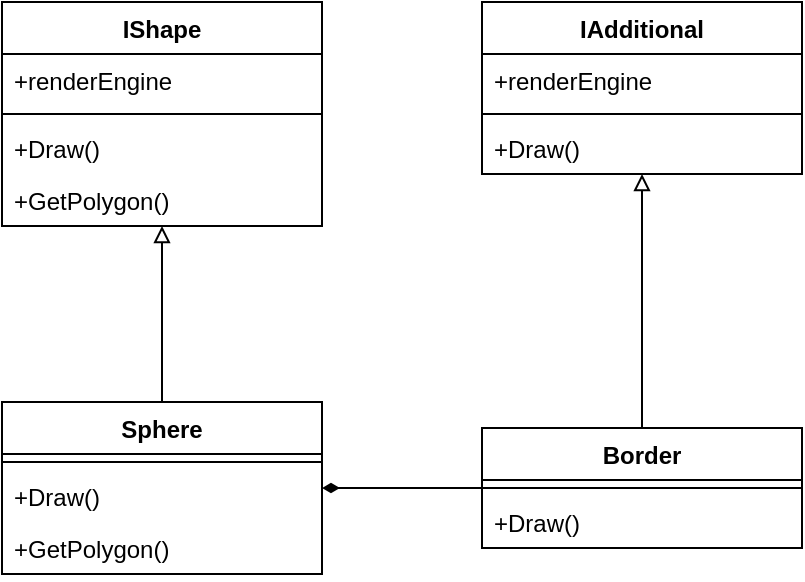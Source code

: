 <mxfile version="22.1.11" type="device">
  <diagram name="第 1 页" id="MGmsbxc1-ohPt3fkLZcL">
    <mxGraphModel dx="1434" dy="844" grid="1" gridSize="10" guides="1" tooltips="1" connect="1" arrows="1" fold="1" page="1" pageScale="1" pageWidth="827" pageHeight="1169" math="0" shadow="0">
      <root>
        <mxCell id="0" />
        <mxCell id="1" parent="0" />
        <mxCell id="htJsJHvaCLPs6YvU7QP3-1" value="IShape" style="swimlane;fontStyle=1;align=center;verticalAlign=top;childLayout=stackLayout;horizontal=1;startSize=26;horizontalStack=0;resizeParent=1;resizeParentMax=0;resizeLast=0;collapsible=1;marginBottom=0;whiteSpace=wrap;html=1;" vertex="1" parent="1">
          <mxGeometry x="120" y="280" width="160" height="112" as="geometry" />
        </mxCell>
        <mxCell id="htJsJHvaCLPs6YvU7QP3-2" value="+renderEngine" style="text;strokeColor=none;fillColor=none;align=left;verticalAlign=top;spacingLeft=4;spacingRight=4;overflow=hidden;rotatable=0;points=[[0,0.5],[1,0.5]];portConstraint=eastwest;whiteSpace=wrap;html=1;" vertex="1" parent="htJsJHvaCLPs6YvU7QP3-1">
          <mxGeometry y="26" width="160" height="26" as="geometry" />
        </mxCell>
        <mxCell id="htJsJHvaCLPs6YvU7QP3-3" value="" style="line;strokeWidth=1;fillColor=none;align=left;verticalAlign=middle;spacingTop=-1;spacingLeft=3;spacingRight=3;rotatable=0;labelPosition=right;points=[];portConstraint=eastwest;strokeColor=inherit;" vertex="1" parent="htJsJHvaCLPs6YvU7QP3-1">
          <mxGeometry y="52" width="160" height="8" as="geometry" />
        </mxCell>
        <mxCell id="htJsJHvaCLPs6YvU7QP3-4" value="+Draw()" style="text;strokeColor=none;fillColor=none;align=left;verticalAlign=top;spacingLeft=4;spacingRight=4;overflow=hidden;rotatable=0;points=[[0,0.5],[1,0.5]];portConstraint=eastwest;whiteSpace=wrap;html=1;" vertex="1" parent="htJsJHvaCLPs6YvU7QP3-1">
          <mxGeometry y="60" width="160" height="26" as="geometry" />
        </mxCell>
        <mxCell id="htJsJHvaCLPs6YvU7QP3-5" value="+GetPolygon()" style="text;strokeColor=none;fillColor=none;align=left;verticalAlign=top;spacingLeft=4;spacingRight=4;overflow=hidden;rotatable=0;points=[[0,0.5],[1,0.5]];portConstraint=eastwest;whiteSpace=wrap;html=1;" vertex="1" parent="htJsJHvaCLPs6YvU7QP3-1">
          <mxGeometry y="86" width="160" height="26" as="geometry" />
        </mxCell>
        <mxCell id="htJsJHvaCLPs6YvU7QP3-6" style="rounded=0;orthogonalLoop=1;jettySize=auto;html=1;endArrow=block;endFill=0;" edge="1" parent="1" source="htJsJHvaCLPs6YvU7QP3-8" target="htJsJHvaCLPs6YvU7QP3-1">
          <mxGeometry relative="1" as="geometry" />
        </mxCell>
        <mxCell id="htJsJHvaCLPs6YvU7QP3-7" style="rounded=0;orthogonalLoop=1;jettySize=auto;html=1;endArrow=none;endFill=0;startArrow=diamondThin;startFill=1;" edge="1" parent="1" source="htJsJHvaCLPs6YvU7QP3-8" target="htJsJHvaCLPs6YvU7QP3-17">
          <mxGeometry relative="1" as="geometry" />
        </mxCell>
        <mxCell id="htJsJHvaCLPs6YvU7QP3-8" value="Sphere" style="swimlane;fontStyle=1;align=center;verticalAlign=top;childLayout=stackLayout;horizontal=1;startSize=26;horizontalStack=0;resizeParent=1;resizeParentMax=0;resizeLast=0;collapsible=1;marginBottom=0;whiteSpace=wrap;html=1;" vertex="1" parent="1">
          <mxGeometry x="120" y="480" width="160" height="86" as="geometry" />
        </mxCell>
        <mxCell id="htJsJHvaCLPs6YvU7QP3-9" value="" style="line;strokeWidth=1;fillColor=none;align=left;verticalAlign=middle;spacingTop=-1;spacingLeft=3;spacingRight=3;rotatable=0;labelPosition=right;points=[];portConstraint=eastwest;strokeColor=inherit;" vertex="1" parent="htJsJHvaCLPs6YvU7QP3-8">
          <mxGeometry y="26" width="160" height="8" as="geometry" />
        </mxCell>
        <mxCell id="htJsJHvaCLPs6YvU7QP3-10" value="+Draw()" style="text;strokeColor=none;fillColor=none;align=left;verticalAlign=top;spacingLeft=4;spacingRight=4;overflow=hidden;rotatable=0;points=[[0,0.5],[1,0.5]];portConstraint=eastwest;whiteSpace=wrap;html=1;" vertex="1" parent="htJsJHvaCLPs6YvU7QP3-8">
          <mxGeometry y="34" width="160" height="26" as="geometry" />
        </mxCell>
        <mxCell id="htJsJHvaCLPs6YvU7QP3-11" value="+GetPolygon()" style="text;strokeColor=none;fillColor=none;align=left;verticalAlign=top;spacingLeft=4;spacingRight=4;overflow=hidden;rotatable=0;points=[[0,0.5],[1,0.5]];portConstraint=eastwest;whiteSpace=wrap;html=1;" vertex="1" parent="htJsJHvaCLPs6YvU7QP3-8">
          <mxGeometry y="60" width="160" height="26" as="geometry" />
        </mxCell>
        <mxCell id="htJsJHvaCLPs6YvU7QP3-12" value="IAdditional" style="swimlane;fontStyle=1;align=center;verticalAlign=top;childLayout=stackLayout;horizontal=1;startSize=26;horizontalStack=0;resizeParent=1;resizeParentMax=0;resizeLast=0;collapsible=1;marginBottom=0;whiteSpace=wrap;html=1;" vertex="1" parent="1">
          <mxGeometry x="360" y="280" width="160" height="86" as="geometry" />
        </mxCell>
        <mxCell id="htJsJHvaCLPs6YvU7QP3-13" value="+renderEngine" style="text;strokeColor=none;fillColor=none;align=left;verticalAlign=top;spacingLeft=4;spacingRight=4;overflow=hidden;rotatable=0;points=[[0,0.5],[1,0.5]];portConstraint=eastwest;whiteSpace=wrap;html=1;" vertex="1" parent="htJsJHvaCLPs6YvU7QP3-12">
          <mxGeometry y="26" width="160" height="26" as="geometry" />
        </mxCell>
        <mxCell id="htJsJHvaCLPs6YvU7QP3-14" value="" style="line;strokeWidth=1;fillColor=none;align=left;verticalAlign=middle;spacingTop=-1;spacingLeft=3;spacingRight=3;rotatable=0;labelPosition=right;points=[];portConstraint=eastwest;strokeColor=inherit;" vertex="1" parent="htJsJHvaCLPs6YvU7QP3-12">
          <mxGeometry y="52" width="160" height="8" as="geometry" />
        </mxCell>
        <mxCell id="htJsJHvaCLPs6YvU7QP3-15" value="+Draw()" style="text;strokeColor=none;fillColor=none;align=left;verticalAlign=top;spacingLeft=4;spacingRight=4;overflow=hidden;rotatable=0;points=[[0,0.5],[1,0.5]];portConstraint=eastwest;whiteSpace=wrap;html=1;" vertex="1" parent="htJsJHvaCLPs6YvU7QP3-12">
          <mxGeometry y="60" width="160" height="26" as="geometry" />
        </mxCell>
        <mxCell id="htJsJHvaCLPs6YvU7QP3-16" style="edgeStyle=none;rounded=0;orthogonalLoop=1;jettySize=auto;html=1;endArrow=block;endFill=0;" edge="1" parent="1" source="htJsJHvaCLPs6YvU7QP3-17" target="htJsJHvaCLPs6YvU7QP3-12">
          <mxGeometry relative="1" as="geometry" />
        </mxCell>
        <mxCell id="htJsJHvaCLPs6YvU7QP3-17" value="Border" style="swimlane;fontStyle=1;align=center;verticalAlign=top;childLayout=stackLayout;horizontal=1;startSize=26;horizontalStack=0;resizeParent=1;resizeParentMax=0;resizeLast=0;collapsible=1;marginBottom=0;whiteSpace=wrap;html=1;" vertex="1" parent="1">
          <mxGeometry x="360" y="493" width="160" height="60" as="geometry" />
        </mxCell>
        <mxCell id="htJsJHvaCLPs6YvU7QP3-18" value="" style="line;strokeWidth=1;fillColor=none;align=left;verticalAlign=middle;spacingTop=-1;spacingLeft=3;spacingRight=3;rotatable=0;labelPosition=right;points=[];portConstraint=eastwest;strokeColor=inherit;" vertex="1" parent="htJsJHvaCLPs6YvU7QP3-17">
          <mxGeometry y="26" width="160" height="8" as="geometry" />
        </mxCell>
        <mxCell id="htJsJHvaCLPs6YvU7QP3-19" value="+Draw()" style="text;strokeColor=none;fillColor=none;align=left;verticalAlign=top;spacingLeft=4;spacingRight=4;overflow=hidden;rotatable=0;points=[[0,0.5],[1,0.5]];portConstraint=eastwest;whiteSpace=wrap;html=1;" vertex="1" parent="htJsJHvaCLPs6YvU7QP3-17">
          <mxGeometry y="34" width="160" height="26" as="geometry" />
        </mxCell>
      </root>
    </mxGraphModel>
  </diagram>
</mxfile>
